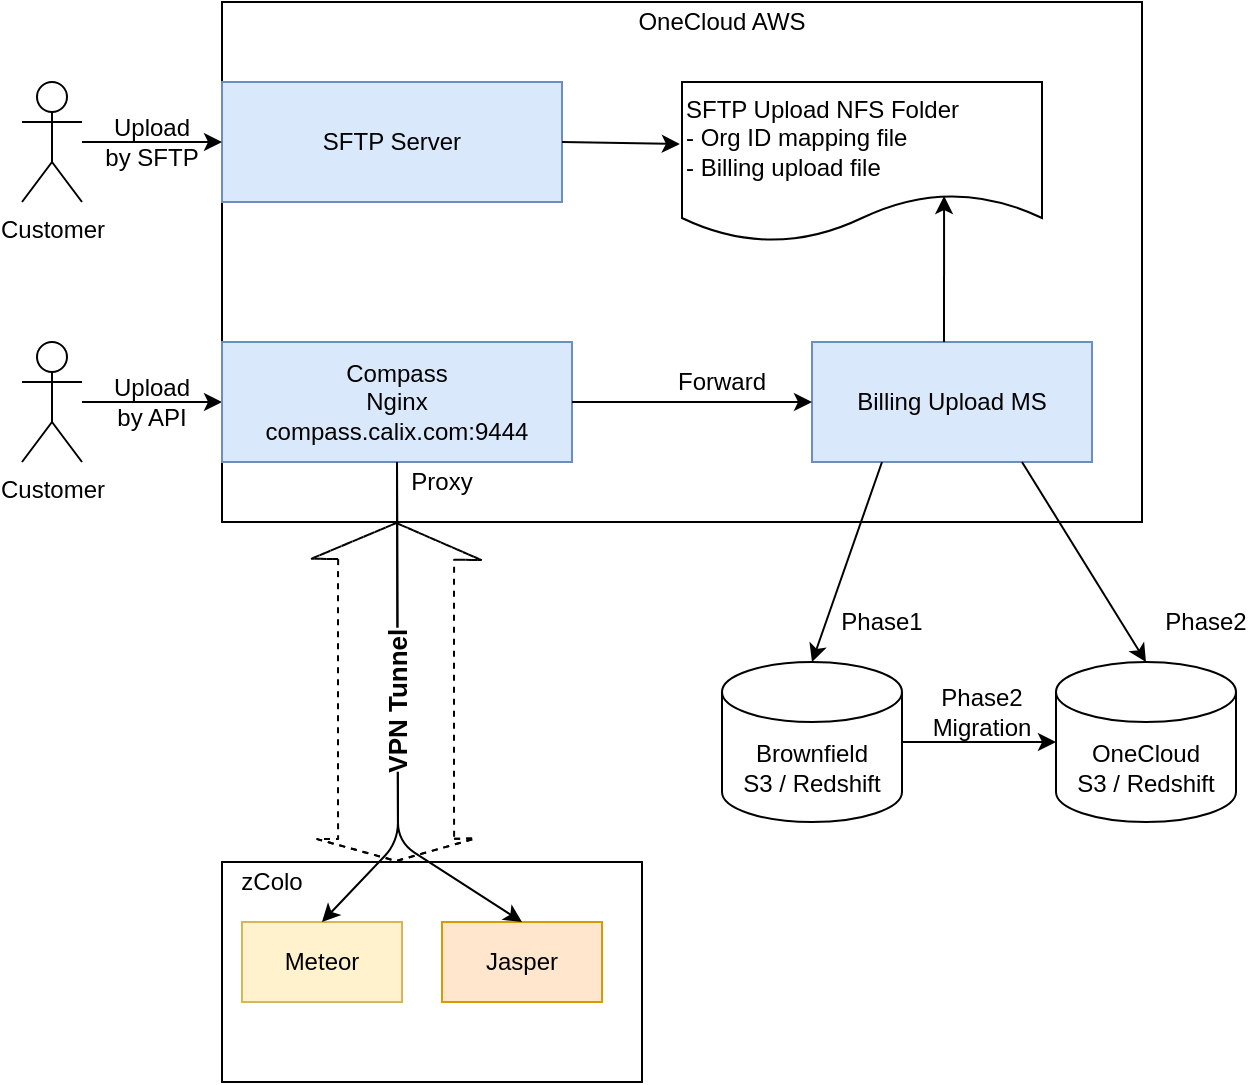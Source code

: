 <mxfile version="14.4.8" type="github">
  <diagram id="qOFyobXN0Mq-CiQKv2Zu" name="Page-1">
    <mxGraphModel dx="1370" dy="724" grid="1" gridSize="10" guides="1" tooltips="1" connect="1" arrows="1" fold="1" page="1" pageScale="1" pageWidth="850" pageHeight="1100" math="0" shadow="0">
      <root>
        <mxCell id="0" />
        <mxCell id="1" parent="0" />
        <mxCell id="nw7Z1e0yYwuRSuZx_-R6-2" value="" style="rounded=0;whiteSpace=wrap;html=1;align=left;" parent="1" vertex="1">
          <mxGeometry x="140" y="110" width="460" height="260" as="geometry" />
        </mxCell>
        <mxCell id="nw7Z1e0yYwuRSuZx_-R6-9" value="&lt;div&gt;Brownfield&lt;/div&gt;&lt;div&gt;S3 / Redshift&lt;br&gt;&lt;/div&gt;" style="shape=cylinder3;whiteSpace=wrap;html=1;boundedLbl=1;backgroundOutline=1;size=15;" parent="1" vertex="1">
          <mxGeometry x="390" y="440" width="90" height="80" as="geometry" />
        </mxCell>
        <mxCell id="nw7Z1e0yYwuRSuZx_-R6-7" value="OneCloud AWS" style="text;html=1;strokeColor=none;fillColor=none;align=center;verticalAlign=middle;whiteSpace=wrap;rounded=0;" parent="1" vertex="1">
          <mxGeometry x="335" y="110" width="110" height="20" as="geometry" />
        </mxCell>
        <mxCell id="nw7Z1e0yYwuRSuZx_-R6-8" value="Billing Upload MS" style="rounded=0;whiteSpace=wrap;html=1;fillColor=#dae8fc;strokeColor=#6c8ebf;" parent="1" vertex="1">
          <mxGeometry x="435" y="280" width="140" height="60" as="geometry" />
        </mxCell>
        <mxCell id="nw7Z1e0yYwuRSuZx_-R6-10" value="&lt;div&gt;OneCloud&lt;/div&gt;&lt;div&gt;S3 / Redshift&lt;br&gt;&lt;/div&gt;" style="shape=cylinder3;whiteSpace=wrap;html=1;boundedLbl=1;backgroundOutline=1;size=15;" parent="1" vertex="1">
          <mxGeometry x="557" y="440" width="90" height="80" as="geometry" />
        </mxCell>
        <mxCell id="nw7Z1e0yYwuRSuZx_-R6-11" value="&lt;div&gt;Customer&lt;/div&gt;" style="shape=umlActor;verticalLabelPosition=bottom;verticalAlign=top;html=1;outlineConnect=0;" parent="1" vertex="1">
          <mxGeometry x="40" y="280" width="30" height="60" as="geometry" />
        </mxCell>
        <mxCell id="nw7Z1e0yYwuRSuZx_-R6-12" value="" style="endArrow=classic;html=1;entryX=0.5;entryY=0;entryDx=0;entryDy=0;entryPerimeter=0;exitX=0.25;exitY=1;exitDx=0;exitDy=0;" parent="1" source="nw7Z1e0yYwuRSuZx_-R6-8" target="nw7Z1e0yYwuRSuZx_-R6-9" edge="1">
          <mxGeometry width="50" height="50" relative="1" as="geometry">
            <mxPoint x="390" y="540" as="sourcePoint" />
            <mxPoint x="440" y="490" as="targetPoint" />
          </mxGeometry>
        </mxCell>
        <mxCell id="nw7Z1e0yYwuRSuZx_-R6-13" value="" style="endArrow=classic;html=1;entryX=0.5;entryY=0;entryDx=0;entryDy=0;entryPerimeter=0;exitX=0.75;exitY=1;exitDx=0;exitDy=0;" parent="1" source="nw7Z1e0yYwuRSuZx_-R6-8" target="nw7Z1e0yYwuRSuZx_-R6-10" edge="1">
          <mxGeometry width="50" height="50" relative="1" as="geometry">
            <mxPoint x="560" y="620" as="sourcePoint" />
            <mxPoint x="435" y="440" as="targetPoint" />
          </mxGeometry>
        </mxCell>
        <mxCell id="nw7Z1e0yYwuRSuZx_-R6-14" value="Phase1" style="text;html=1;strokeColor=none;fillColor=none;align=center;verticalAlign=middle;whiteSpace=wrap;rounded=0;" parent="1" vertex="1">
          <mxGeometry x="450" y="410" width="40" height="20" as="geometry" />
        </mxCell>
        <mxCell id="nw7Z1e0yYwuRSuZx_-R6-15" value="Phase2" style="text;html=1;strokeColor=none;fillColor=none;align=center;verticalAlign=middle;whiteSpace=wrap;rounded=0;" parent="1" vertex="1">
          <mxGeometry x="607" y="410" width="50" height="20" as="geometry" />
        </mxCell>
        <mxCell id="nw7Z1e0yYwuRSuZx_-R6-16" value="" style="endArrow=classic;html=1;entryX=0;entryY=0.5;entryDx=0;entryDy=0;entryPerimeter=0;exitX=1;exitY=0.5;exitDx=0;exitDy=0;exitPerimeter=0;" parent="1" source="nw7Z1e0yYwuRSuZx_-R6-9" target="nw7Z1e0yYwuRSuZx_-R6-10" edge="1">
          <mxGeometry width="50" height="50" relative="1" as="geometry">
            <mxPoint x="390" y="540" as="sourcePoint" />
            <mxPoint x="440" y="490" as="targetPoint" />
          </mxGeometry>
        </mxCell>
        <mxCell id="nw7Z1e0yYwuRSuZx_-R6-17" value="Phase2&lt;br&gt;Migration" style="text;html=1;strokeColor=none;fillColor=none;align=center;verticalAlign=middle;whiteSpace=wrap;rounded=0;" parent="1" vertex="1">
          <mxGeometry x="480" y="450" width="80" height="30" as="geometry" />
        </mxCell>
        <mxCell id="nw7Z1e0yYwuRSuZx_-R6-18" value="" style="endArrow=classic;html=1;entryX=0;entryY=0.5;entryDx=0;entryDy=0;" parent="1" source="nw7Z1e0yYwuRSuZx_-R6-11" target="nw7Z1e0yYwuRSuZx_-R6-1" edge="1">
          <mxGeometry width="50" height="50" relative="1" as="geometry">
            <mxPoint x="390" y="540" as="sourcePoint" />
            <mxPoint x="440" y="490" as="targetPoint" />
          </mxGeometry>
        </mxCell>
        <mxCell id="nw7Z1e0yYwuRSuZx_-R6-20" value="Upload by API" style="text;html=1;strokeColor=none;fillColor=none;align=center;verticalAlign=middle;whiteSpace=wrap;rounded=0;" parent="1" vertex="1">
          <mxGeometry x="80" y="300" width="50" height="20" as="geometry" />
        </mxCell>
        <mxCell id="nw7Z1e0yYwuRSuZx_-R6-1" value="Compass&lt;br&gt;&lt;div&gt;Nginx&lt;/div&gt;&lt;div&gt;compass.calix.com:9444&lt;br&gt;&lt;/div&gt;" style="rounded=0;whiteSpace=wrap;html=1;fillColor=#dae8fc;strokeColor=#6c8ebf;" parent="1" vertex="1">
          <mxGeometry x="140" y="280" width="175" height="60" as="geometry" />
        </mxCell>
        <mxCell id="nw7Z1e0yYwuRSuZx_-R6-21" value="Forward" style="text;html=1;strokeColor=none;fillColor=none;align=center;verticalAlign=middle;whiteSpace=wrap;rounded=0;" parent="1" vertex="1">
          <mxGeometry x="370" y="290" width="40" height="20" as="geometry" />
        </mxCell>
        <mxCell id="A_ncIWWZQoc2g-2OIysS-1" value="" style="rounded=0;whiteSpace=wrap;html=1;" parent="1" vertex="1">
          <mxGeometry x="140" y="540" width="210" height="110" as="geometry" />
        </mxCell>
        <mxCell id="A_ncIWWZQoc2g-2OIysS-2" value="zColo" style="text;html=1;strokeColor=none;fillColor=none;align=center;verticalAlign=middle;whiteSpace=wrap;rounded=0;" parent="1" vertex="1">
          <mxGeometry x="140" y="540" width="50" height="20" as="geometry" />
        </mxCell>
        <mxCell id="A_ncIWWZQoc2g-2OIysS-3" value="Meteor" style="rounded=0;whiteSpace=wrap;html=1;fillColor=#fff2cc;strokeColor=#d6b656;" parent="1" vertex="1">
          <mxGeometry x="150" y="570" width="80" height="40" as="geometry" />
        </mxCell>
        <mxCell id="nw7Z1e0yYwuRSuZx_-R6-19" value="" style="endArrow=classic;html=1;entryX=0;entryY=0.5;entryDx=0;entryDy=0;exitX=1;exitY=0.5;exitDx=0;exitDy=0;" parent="1" source="nw7Z1e0yYwuRSuZx_-R6-1" target="nw7Z1e0yYwuRSuZx_-R6-8" edge="1">
          <mxGeometry width="50" height="50" relative="1" as="geometry">
            <mxPoint x="70" y="310" as="sourcePoint" />
            <mxPoint x="140" y="310" as="targetPoint" />
          </mxGeometry>
        </mxCell>
        <mxCell id="A_ncIWWZQoc2g-2OIysS-4" value="Jasper" style="rounded=0;whiteSpace=wrap;html=1;fillColor=#ffe6cc;strokeColor=#d79b00;" parent="1" vertex="1">
          <mxGeometry x="250" y="570" width="80" height="40" as="geometry" />
        </mxCell>
        <mxCell id="A_ncIWWZQoc2g-2OIysS-5" value="" style="endArrow=classic;html=1;entryX=0.5;entryY=0;entryDx=0;entryDy=0;exitX=0.5;exitY=1;exitDx=0;exitDy=0;" parent="1" source="nw7Z1e0yYwuRSuZx_-R6-1" target="A_ncIWWZQoc2g-2OIysS-3" edge="1">
          <mxGeometry width="50" height="50" relative="1" as="geometry">
            <mxPoint x="390" y="540" as="sourcePoint" />
            <mxPoint x="440" y="490" as="targetPoint" />
            <Array as="points">
              <mxPoint x="228" y="530" />
            </Array>
          </mxGeometry>
        </mxCell>
        <mxCell id="A_ncIWWZQoc2g-2OIysS-6" value="" style="endArrow=classic;html=1;entryX=0.5;entryY=0;entryDx=0;entryDy=0;exitX=0.5;exitY=1;exitDx=0;exitDy=0;" parent="1" source="nw7Z1e0yYwuRSuZx_-R6-1" target="A_ncIWWZQoc2g-2OIysS-4" edge="1">
          <mxGeometry width="50" height="50" relative="1" as="geometry">
            <mxPoint x="227.5" y="340" as="sourcePoint" />
            <mxPoint x="190" y="570" as="targetPoint" />
            <Array as="points">
              <mxPoint x="228" y="530" />
            </Array>
          </mxGeometry>
        </mxCell>
        <mxCell id="A_ncIWWZQoc2g-2OIysS-7" value="Proxy" style="text;html=1;strokeColor=none;fillColor=none;align=center;verticalAlign=middle;whiteSpace=wrap;rounded=0;" parent="1" vertex="1">
          <mxGeometry x="230" y="340" width="40" height="20" as="geometry" />
        </mxCell>
        <mxCell id="A_ncIWWZQoc2g-2OIysS-9" value="" style="shape=flexArrow;endArrow=classic;startArrow=classic;html=1;exitX=0.81;exitY=0;exitDx=0;exitDy=0;exitPerimeter=0;entryX=0.37;entryY=1;entryDx=0;entryDy=0;entryPerimeter=0;dashed=1;endWidth=26;endSize=5.73;width=58;startSize=3.36;" parent="1" edge="1">
          <mxGeometry width="50" height="50" relative="1" as="geometry">
            <mxPoint x="227.1" y="540" as="sourcePoint" />
            <mxPoint x="227.2" y="370" as="targetPoint" />
            <Array as="points">
              <mxPoint x="227" y="510" />
              <mxPoint x="227" y="400" />
            </Array>
          </mxGeometry>
        </mxCell>
        <mxCell id="A_ncIWWZQoc2g-2OIysS-13" value="VPN Tunnel" style="edgeLabel;html=1;align=center;verticalAlign=middle;resizable=0;points=[];rotation=-90;fontSize=13;fontStyle=1" parent="A_ncIWWZQoc2g-2OIysS-9" vertex="1" connectable="0">
          <mxGeometry x="-0.165" y="-8" relative="1" as="geometry">
            <mxPoint x="-8.14" y="-9" as="offset" />
          </mxGeometry>
        </mxCell>
        <mxCell id="1DmufaOTaKkp2inZHDRR-2" value="SFTP Server" style="rounded=0;whiteSpace=wrap;html=1;fillColor=#dae8fc;strokeColor=#6c8ebf;" vertex="1" parent="1">
          <mxGeometry x="140" y="150" width="170" height="60" as="geometry" />
        </mxCell>
        <mxCell id="1DmufaOTaKkp2inZHDRR-4" value="&lt;div&gt;SFTP Upload NFS Folder&lt;/div&gt;&lt;div&gt;- Org ID mapping file&lt;/div&gt;&lt;div&gt;- Billing upload file&lt;br&gt;&lt;/div&gt;" style="shape=document;whiteSpace=wrap;html=1;boundedLbl=1;align=left;verticalAlign=top;" vertex="1" parent="1">
          <mxGeometry x="370" y="150" width="180" height="80" as="geometry" />
        </mxCell>
        <mxCell id="1DmufaOTaKkp2inZHDRR-5" value="&lt;div&gt;Customer&lt;/div&gt;" style="shape=umlActor;verticalLabelPosition=bottom;verticalAlign=top;html=1;outlineConnect=0;" vertex="1" parent="1">
          <mxGeometry x="40" y="150" width="30" height="60" as="geometry" />
        </mxCell>
        <mxCell id="1DmufaOTaKkp2inZHDRR-6" value="" style="endArrow=classic;html=1;entryX=0;entryY=0.5;entryDx=0;entryDy=0;" edge="1" parent="1" source="1DmufaOTaKkp2inZHDRR-5">
          <mxGeometry width="50" height="50" relative="1" as="geometry">
            <mxPoint x="390" y="410" as="sourcePoint" />
            <mxPoint x="140" y="180" as="targetPoint" />
          </mxGeometry>
        </mxCell>
        <mxCell id="1DmufaOTaKkp2inZHDRR-7" value="&lt;div&gt;Upload by SFTP&lt;/div&gt;" style="text;html=1;strokeColor=none;fillColor=none;align=center;verticalAlign=middle;whiteSpace=wrap;rounded=0;" vertex="1" parent="1">
          <mxGeometry x="80" y="170" width="50" height="20" as="geometry" />
        </mxCell>
        <mxCell id="1DmufaOTaKkp2inZHDRR-8" value="" style="endArrow=classic;html=1;entryX=-0.006;entryY=0.388;entryDx=0;entryDy=0;entryPerimeter=0;exitX=1;exitY=0.5;exitDx=0;exitDy=0;" edge="1" parent="1" source="1DmufaOTaKkp2inZHDRR-2" target="1DmufaOTaKkp2inZHDRR-4">
          <mxGeometry width="50" height="50" relative="1" as="geometry">
            <mxPoint x="470" y="340" as="sourcePoint" />
            <mxPoint x="435" y="440" as="targetPoint" />
          </mxGeometry>
        </mxCell>
        <mxCell id="1DmufaOTaKkp2inZHDRR-9" value="" style="endArrow=classic;html=1;entryX=0.728;entryY=0.713;entryDx=0;entryDy=0;entryPerimeter=0;" edge="1" parent="1" target="1DmufaOTaKkp2inZHDRR-4">
          <mxGeometry width="50" height="50" relative="1" as="geometry">
            <mxPoint x="501" y="280" as="sourcePoint" />
            <mxPoint x="506" y="60" as="targetPoint" />
          </mxGeometry>
        </mxCell>
      </root>
    </mxGraphModel>
  </diagram>
</mxfile>

